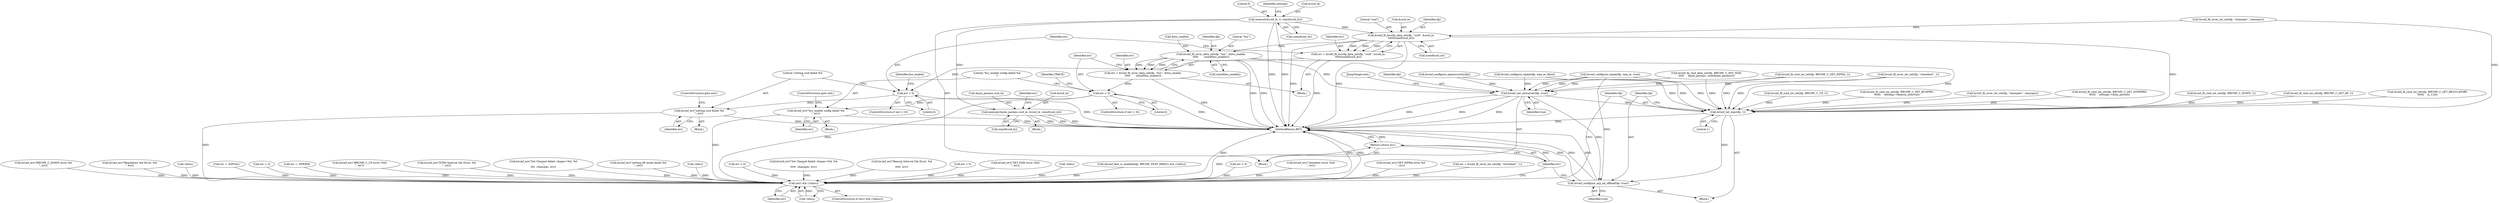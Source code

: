 digraph "0_linux_ded89912156b1a47d940a0c954c43afbabd0c42c@API" {
"1000243" [label="(Call,memset(&ssid_le, 0, sizeof(ssid_le)))"];
"1000661" [label="(Call,memcpy(&join_params.ssid_le, &ssid_le, sizeof(ssid_le)))"];
"1000733" [label="(Call,brcmf_fil_bsscfg_data_set(ifp, \"ssid\", &ssid_le,\n\t\t\t\t\t\tsizeof(ssid_le)))"];
"1000731" [label="(Call,err = brcmf_fil_bsscfg_data_set(ifp, \"ssid\", &ssid_le,\n\t\t\t\t\t\tsizeof(ssid_le)))"];
"1000741" [label="(Call,err < 0)"];
"1000745" [label="(Call,brcmf_err(\"setting ssid failed %d\n\", err))"];
"1000801" [label="(Call,(err) && (!mbss))"];
"1000812" [label="(Return,return err;)"];
"1000765" [label="(Call,brcmf_fil_iovar_data_set(ifp, \"bss\", &bss_enable,\n\t\t\t\t\t       sizeof(bss_enable)))"];
"1000763" [label="(Call,err = brcmf_fil_iovar_data_set(ifp, \"bss\", &bss_enable,\n\t\t\t\t\t       sizeof(bss_enable)))"];
"1000773" [label="(Call,err < 0)"];
"1000777" [label="(Call,brcmf_err(\"bss_enable config failed %d\n\", err))"];
"1000796" [label="(Call,brcmf_net_setcarrier(ifp, true))"];
"1000806" [label="(Call,brcmf_set_mpc(ifp, 1))"];
"1000809" [label="(Call,brcmf_configure_arp_nd_offload(ifp, true))"];
"1000748" [label="(ControlStructure,goto exit;)"];
"1000668" [label="(Call,sizeof(ssid_le))"];
"1000745" [label="(Call,brcmf_err(\"setting ssid failed %d\n\", err))"];
"1000744" [label="(Block,)"];
"1000810" [label="(Identifier,ifp)"];
"1000768" [label="(Call,&bss_enable)"];
"1000406" [label="(Call,brcmf_configure_wpaie(ifp, wpa_ie, false))"];
"1000693" [label="(Call,err = brcmf_fil_iovar_int_set(ifp, \"closednet\", 1))"];
"1000780" [label="(ControlStructure,goto exit;)"];
"1000806" [label="(Call,brcmf_set_mpc(ifp, 1))"];
"1000484" [label="(Call,brcmf_fil_cmd_int_set(ifp, BRCMF_C_SET_BCNPRD,\n\t\t\t\t\t\t    settings->beacon_interval))"];
"1000731" [label="(Call,err = brcmf_fil_bsscfg_data_set(ifp, \"ssid\", &ssid_le,\n\t\t\t\t\t\tsizeof(ssid_le)))"];
"1000567" [label="(Call,brcmf_err(\"SET INFRA error %d\n\", err))"];
"1000738" [label="(Call,sizeof(ssid_le))"];
"1000805" [label="(Block,)"];
"1000548" [label="(Call,brcmf_err(\"BRCMF_C_DOWN error %d\n\", err))"];
"1000782" [label="(Identifier,TRACE)"];
"1000747" [label="(Identifier,err)"];
"1000473" [label="(Call,brcmf_err(\"Regulatory Set Error, %d\n\", err))"];
"1000736" [label="(Call,&ssid_le)"];
"1000624" [label="(Call,brcmf_fil_iovar_int_set(ifp, \"chanspec\", chanspec))"];
"1000450" [label="(Call,!mbss)"];
"1000132" [label="(Call,err = -EPERM)"];
"1000246" [label="(Literal,0)"];
"1000506" [label="(Call,brcmf_fil_cmd_int_set(ifp, BRCMF_C_SET_DTIMPRD,\n\t\t\t\t\t\t    settings->dtim_period))"];
"1000743" [label="(Literal,0)"];
"1000751" [label="(Identifier,bss_enable)"];
"1000813" [label="(Identifier,err)"];
"1000662" [label="(Call,&join_params.ssid_le)"];
"1000799" [label="(JumpTarget,exit:)"];
"1000116" [label="(Block,)"];
"1000732" [label="(Identifier,err)"];
"1000734" [label="(Identifier,ifp)"];
"1000649" [label="(Call,brcmf_err(\"BRCMF_C_UP error (%d)\n\", err))"];
"1000740" [label="(ControlStructure,if (err < 0))"];
"1000671" [label="(Identifier,err)"];
"1000770" [label="(Call,sizeof(bss_enable))"];
"1000517" [label="(Call,brcmf_err(\"DTIM Interval Set Error, %d\n\", err))"];
"1000811" [label="(Identifier,true)"];
"1000253" [label="(Identifier,settings)"];
"1000726" [label="(Call,brcmf_err(\"Set Channel failed: chspec=%d, %d\n\",\n\t\t\t\t  chanspec, err))"];
"1000439" [label="(Call,brcmf_configure_opensecurity(ifp))"];
"1000672" [label="(Call,brcmf_fil_cmd_data_set(ifp, BRCMF_C_SET_SSID,\n\t\t\t\t\t     &join_params, sizeof(join_params)))"];
"1000764" [label="(Identifier,err)"];
"1000741" [label="(Call,err < 0)"];
"1000733" [label="(Call,brcmf_fil_bsscfg_data_set(ifp, \"ssid\", &ssid_le,\n\t\t\t\t\t\tsizeof(ssid_le)))"];
"1000774" [label="(Identifier,err)"];
"1000742" [label="(Identifier,err)"];
"1000779" [label="(Identifier,err)"];
"1000582" [label="(Call,err = -EINVAL)"];
"1000803" [label="(Call,!mbss)"];
"1000777" [label="(Call,brcmf_err(\"bss_enable config failed %d\n\", err))"];
"1000411" [label="(Call,err < 0)"];
"1000558" [label="(Call,brcmf_fil_cmd_int_set(ifp, BRCMF_C_SET_INFRA, 1))"];
"1000809" [label="(Call,brcmf_configure_arp_nd_offload(ifp, true))"];
"1000796" [label="(Call,brcmf_net_setcarrier(ifp, true))"];
"1000746" [label="(Literal,\"setting ssid failed %d\n\")"];
"1000695" [label="(Call,brcmf_fil_iovar_int_set(ifp, \"closednet\", 1))"];
"1000765" [label="(Call,brcmf_fil_iovar_data_set(ifp, \"bss\", &bss_enable,\n\t\t\t\t\t       sizeof(bss_enable)))"];
"1000814" [label="(MethodReturn,RET)"];
"1000773" [label="(Call,err < 0)"];
"1000666" [label="(Call,&ssid_le)"];
"1000244" [label="(Call,&ssid_le)"];
"1000614" [label="(Call,brcmf_err(\"setting AP mode failed %d\n\", err))"];
"1000808" [label="(Literal,1)"];
"1000619" [label="(Call,!mbss)"];
"1000539" [label="(Call,brcmf_fil_cmd_int_set(ifp, BRCMF_C_DOWN, 1))"];
"1000661" [label="(Call,memcpy(&join_params.ssid_le, &ssid_le, sizeof(ssid_le)))"];
"1000633" [label="(Call,brcmf_err(\"Set Channel failed: chspec=%d, %d\n\",\n\t\t\t\t\t  chanspec, err))"];
"1000767" [label="(Literal,\"bss\")"];
"1000495" [label="(Call,brcmf_err(\"Beacon Interval Set Error, %d\n\",\n\t\t\t\t\t  err))"];
"1000563" [label="(Call,err < 0)"];
"1000591" [label="(Block,)"];
"1000684" [label="(Call,brcmf_err(\"SET SSID error (%d)\n\", err))"];
"1000798" [label="(Identifier,true)"];
"1000766" [label="(Identifier,ifp)"];
"1000347" [label="(Call,!mbss)"];
"1000605" [label="(Call,brcmf_fil_cmd_int_set(ifp, BRCMF_C_SET_AP, 1))"];
"1000464" [label="(Call,brcmf_fil_cmd_int_set(ifp, BRCMF_C_SET_REGULATORY,\n\t\t\t\t\t\t    is_11d))"];
"1000801" [label="(Call,(err) && (!mbss))"];
"1000800" [label="(ControlStructure,if ((err) && (!mbss)))"];
"1000714" [label="(Block,)"];
"1000807" [label="(Identifier,ifp)"];
"1000247" [label="(Call,sizeof(ssid_le))"];
"1000640" [label="(Call,brcmf_fil_cmd_int_set(ifp, BRCMF_C_UP, 1))"];
"1000776" [label="(Block,)"];
"1000735" [label="(Literal,\"ssid\")"];
"1000680" [label="(Call,err < 0)"];
"1000593" [label="(Call,(brcmf_feat_is_enabled(ifp, BRCMF_FEAT_MBSS)) && (!mbss))"];
"1000775" [label="(Literal,0)"];
"1000717" [label="(Call,brcmf_fil_iovar_int_set(ifp, \"chanspec\", chanspec))"];
"1000812" [label="(Return,return err;)"];
"1000425" [label="(Call,brcmf_configure_wpaie(ifp, tmp_ie, true))"];
"1000772" [label="(ControlStructure,if (err < 0))"];
"1000763" [label="(Call,err = brcmf_fil_iovar_data_set(ifp, \"bss\", &bss_enable,\n\t\t\t\t\t       sizeof(bss_enable)))"];
"1000802" [label="(Identifier,err)"];
"1000243" [label="(Call,memset(&ssid_le, 0, sizeof(ssid_le)))"];
"1000430" [label="(Call,err < 0)"];
"1000702" [label="(Call,brcmf_err(\"closednet error (%d)\n\", err))"];
"1000778" [label="(Literal,\"bss_enable config failed %d\n\")"];
"1000797" [label="(Identifier,ifp)"];
"1000243" -> "1000116"  [label="AST: "];
"1000243" -> "1000247"  [label="CFG: "];
"1000244" -> "1000243"  [label="AST: "];
"1000246" -> "1000243"  [label="AST: "];
"1000247" -> "1000243"  [label="AST: "];
"1000253" -> "1000243"  [label="CFG: "];
"1000243" -> "1000814"  [label="DDG: "];
"1000243" -> "1000814"  [label="DDG: "];
"1000243" -> "1000661"  [label="DDG: "];
"1000243" -> "1000733"  [label="DDG: "];
"1000661" -> "1000591"  [label="AST: "];
"1000661" -> "1000668"  [label="CFG: "];
"1000662" -> "1000661"  [label="AST: "];
"1000666" -> "1000661"  [label="AST: "];
"1000668" -> "1000661"  [label="AST: "];
"1000671" -> "1000661"  [label="CFG: "];
"1000661" -> "1000814"  [label="DDG: "];
"1000661" -> "1000814"  [label="DDG: "];
"1000661" -> "1000814"  [label="DDG: "];
"1000733" -> "1000731"  [label="AST: "];
"1000733" -> "1000738"  [label="CFG: "];
"1000734" -> "1000733"  [label="AST: "];
"1000735" -> "1000733"  [label="AST: "];
"1000736" -> "1000733"  [label="AST: "];
"1000738" -> "1000733"  [label="AST: "];
"1000731" -> "1000733"  [label="CFG: "];
"1000733" -> "1000814"  [label="DDG: "];
"1000733" -> "1000814"  [label="DDG: "];
"1000733" -> "1000731"  [label="DDG: "];
"1000733" -> "1000731"  [label="DDG: "];
"1000733" -> "1000731"  [label="DDG: "];
"1000717" -> "1000733"  [label="DDG: "];
"1000733" -> "1000765"  [label="DDG: "];
"1000733" -> "1000806"  [label="DDG: "];
"1000731" -> "1000714"  [label="AST: "];
"1000732" -> "1000731"  [label="AST: "];
"1000742" -> "1000731"  [label="CFG: "];
"1000731" -> "1000814"  [label="DDG: "];
"1000731" -> "1000741"  [label="DDG: "];
"1000741" -> "1000740"  [label="AST: "];
"1000741" -> "1000743"  [label="CFG: "];
"1000742" -> "1000741"  [label="AST: "];
"1000743" -> "1000741"  [label="AST: "];
"1000746" -> "1000741"  [label="CFG: "];
"1000751" -> "1000741"  [label="CFG: "];
"1000741" -> "1000814"  [label="DDG: "];
"1000741" -> "1000745"  [label="DDG: "];
"1000745" -> "1000744"  [label="AST: "];
"1000745" -> "1000747"  [label="CFG: "];
"1000746" -> "1000745"  [label="AST: "];
"1000747" -> "1000745"  [label="AST: "];
"1000748" -> "1000745"  [label="CFG: "];
"1000745" -> "1000814"  [label="DDG: "];
"1000745" -> "1000801"  [label="DDG: "];
"1000801" -> "1000800"  [label="AST: "];
"1000801" -> "1000802"  [label="CFG: "];
"1000801" -> "1000803"  [label="CFG: "];
"1000802" -> "1000801"  [label="AST: "];
"1000803" -> "1000801"  [label="AST: "];
"1000807" -> "1000801"  [label="CFG: "];
"1000813" -> "1000801"  [label="CFG: "];
"1000801" -> "1000814"  [label="DDG: "];
"1000801" -> "1000814"  [label="DDG: "];
"1000801" -> "1000814"  [label="DDG: "];
"1000548" -> "1000801"  [label="DDG: "];
"1000680" -> "1000801"  [label="DDG: "];
"1000649" -> "1000801"  [label="DDG: "];
"1000567" -> "1000801"  [label="DDG: "];
"1000614" -> "1000801"  [label="DDG: "];
"1000473" -> "1000801"  [label="DDG: "];
"1000430" -> "1000801"  [label="DDG: "];
"1000684" -> "1000801"  [label="DDG: "];
"1000702" -> "1000801"  [label="DDG: "];
"1000777" -> "1000801"  [label="DDG: "];
"1000411" -> "1000801"  [label="DDG: "];
"1000582" -> "1000801"  [label="DDG: "];
"1000726" -> "1000801"  [label="DDG: "];
"1000495" -> "1000801"  [label="DDG: "];
"1000517" -> "1000801"  [label="DDG: "];
"1000132" -> "1000801"  [label="DDG: "];
"1000563" -> "1000801"  [label="DDG: "];
"1000693" -> "1000801"  [label="DDG: "];
"1000633" -> "1000801"  [label="DDG: "];
"1000773" -> "1000801"  [label="DDG: "];
"1000803" -> "1000801"  [label="DDG: "];
"1000593" -> "1000801"  [label="DDG: "];
"1000450" -> "1000801"  [label="DDG: "];
"1000347" -> "1000801"  [label="DDG: "];
"1000619" -> "1000801"  [label="DDG: "];
"1000801" -> "1000812"  [label="DDG: "];
"1000812" -> "1000116"  [label="AST: "];
"1000812" -> "1000813"  [label="CFG: "];
"1000813" -> "1000812"  [label="AST: "];
"1000814" -> "1000812"  [label="CFG: "];
"1000812" -> "1000814"  [label="DDG: "];
"1000813" -> "1000812"  [label="DDG: "];
"1000765" -> "1000763"  [label="AST: "];
"1000765" -> "1000770"  [label="CFG: "];
"1000766" -> "1000765"  [label="AST: "];
"1000767" -> "1000765"  [label="AST: "];
"1000768" -> "1000765"  [label="AST: "];
"1000770" -> "1000765"  [label="AST: "];
"1000763" -> "1000765"  [label="CFG: "];
"1000765" -> "1000814"  [label="DDG: "];
"1000765" -> "1000814"  [label="DDG: "];
"1000765" -> "1000763"  [label="DDG: "];
"1000765" -> "1000763"  [label="DDG: "];
"1000765" -> "1000763"  [label="DDG: "];
"1000765" -> "1000796"  [label="DDG: "];
"1000765" -> "1000806"  [label="DDG: "];
"1000763" -> "1000714"  [label="AST: "];
"1000764" -> "1000763"  [label="AST: "];
"1000774" -> "1000763"  [label="CFG: "];
"1000763" -> "1000814"  [label="DDG: "];
"1000763" -> "1000773"  [label="DDG: "];
"1000773" -> "1000772"  [label="AST: "];
"1000773" -> "1000775"  [label="CFG: "];
"1000774" -> "1000773"  [label="AST: "];
"1000775" -> "1000773"  [label="AST: "];
"1000778" -> "1000773"  [label="CFG: "];
"1000782" -> "1000773"  [label="CFG: "];
"1000773" -> "1000814"  [label="DDG: "];
"1000773" -> "1000777"  [label="DDG: "];
"1000777" -> "1000776"  [label="AST: "];
"1000777" -> "1000779"  [label="CFG: "];
"1000778" -> "1000777"  [label="AST: "];
"1000779" -> "1000777"  [label="AST: "];
"1000780" -> "1000777"  [label="CFG: "];
"1000777" -> "1000814"  [label="DDG: "];
"1000796" -> "1000116"  [label="AST: "];
"1000796" -> "1000798"  [label="CFG: "];
"1000797" -> "1000796"  [label="AST: "];
"1000798" -> "1000796"  [label="AST: "];
"1000799" -> "1000796"  [label="CFG: "];
"1000796" -> "1000814"  [label="DDG: "];
"1000796" -> "1000814"  [label="DDG: "];
"1000796" -> "1000814"  [label="DDG: "];
"1000695" -> "1000796"  [label="DDG: "];
"1000439" -> "1000796"  [label="DDG: "];
"1000406" -> "1000796"  [label="DDG: "];
"1000425" -> "1000796"  [label="DDG: "];
"1000425" -> "1000796"  [label="DDG: "];
"1000672" -> "1000796"  [label="DDG: "];
"1000558" -> "1000796"  [label="DDG: "];
"1000796" -> "1000806"  [label="DDG: "];
"1000796" -> "1000809"  [label="DDG: "];
"1000806" -> "1000805"  [label="AST: "];
"1000806" -> "1000808"  [label="CFG: "];
"1000807" -> "1000806"  [label="AST: "];
"1000808" -> "1000806"  [label="AST: "];
"1000810" -> "1000806"  [label="CFG: "];
"1000806" -> "1000814"  [label="DDG: "];
"1000539" -> "1000806"  [label="DDG: "];
"1000640" -> "1000806"  [label="DDG: "];
"1000695" -> "1000806"  [label="DDG: "];
"1000406" -> "1000806"  [label="DDG: "];
"1000425" -> "1000806"  [label="DDG: "];
"1000624" -> "1000806"  [label="DDG: "];
"1000717" -> "1000806"  [label="DDG: "];
"1000484" -> "1000806"  [label="DDG: "];
"1000464" -> "1000806"  [label="DDG: "];
"1000506" -> "1000806"  [label="DDG: "];
"1000439" -> "1000806"  [label="DDG: "];
"1000558" -> "1000806"  [label="DDG: "];
"1000605" -> "1000806"  [label="DDG: "];
"1000672" -> "1000806"  [label="DDG: "];
"1000806" -> "1000809"  [label="DDG: "];
"1000809" -> "1000805"  [label="AST: "];
"1000809" -> "1000811"  [label="CFG: "];
"1000810" -> "1000809"  [label="AST: "];
"1000811" -> "1000809"  [label="AST: "];
"1000813" -> "1000809"  [label="CFG: "];
"1000809" -> "1000814"  [label="DDG: "];
"1000809" -> "1000814"  [label="DDG: "];
"1000809" -> "1000814"  [label="DDG: "];
"1000425" -> "1000809"  [label="DDG: "];
}
